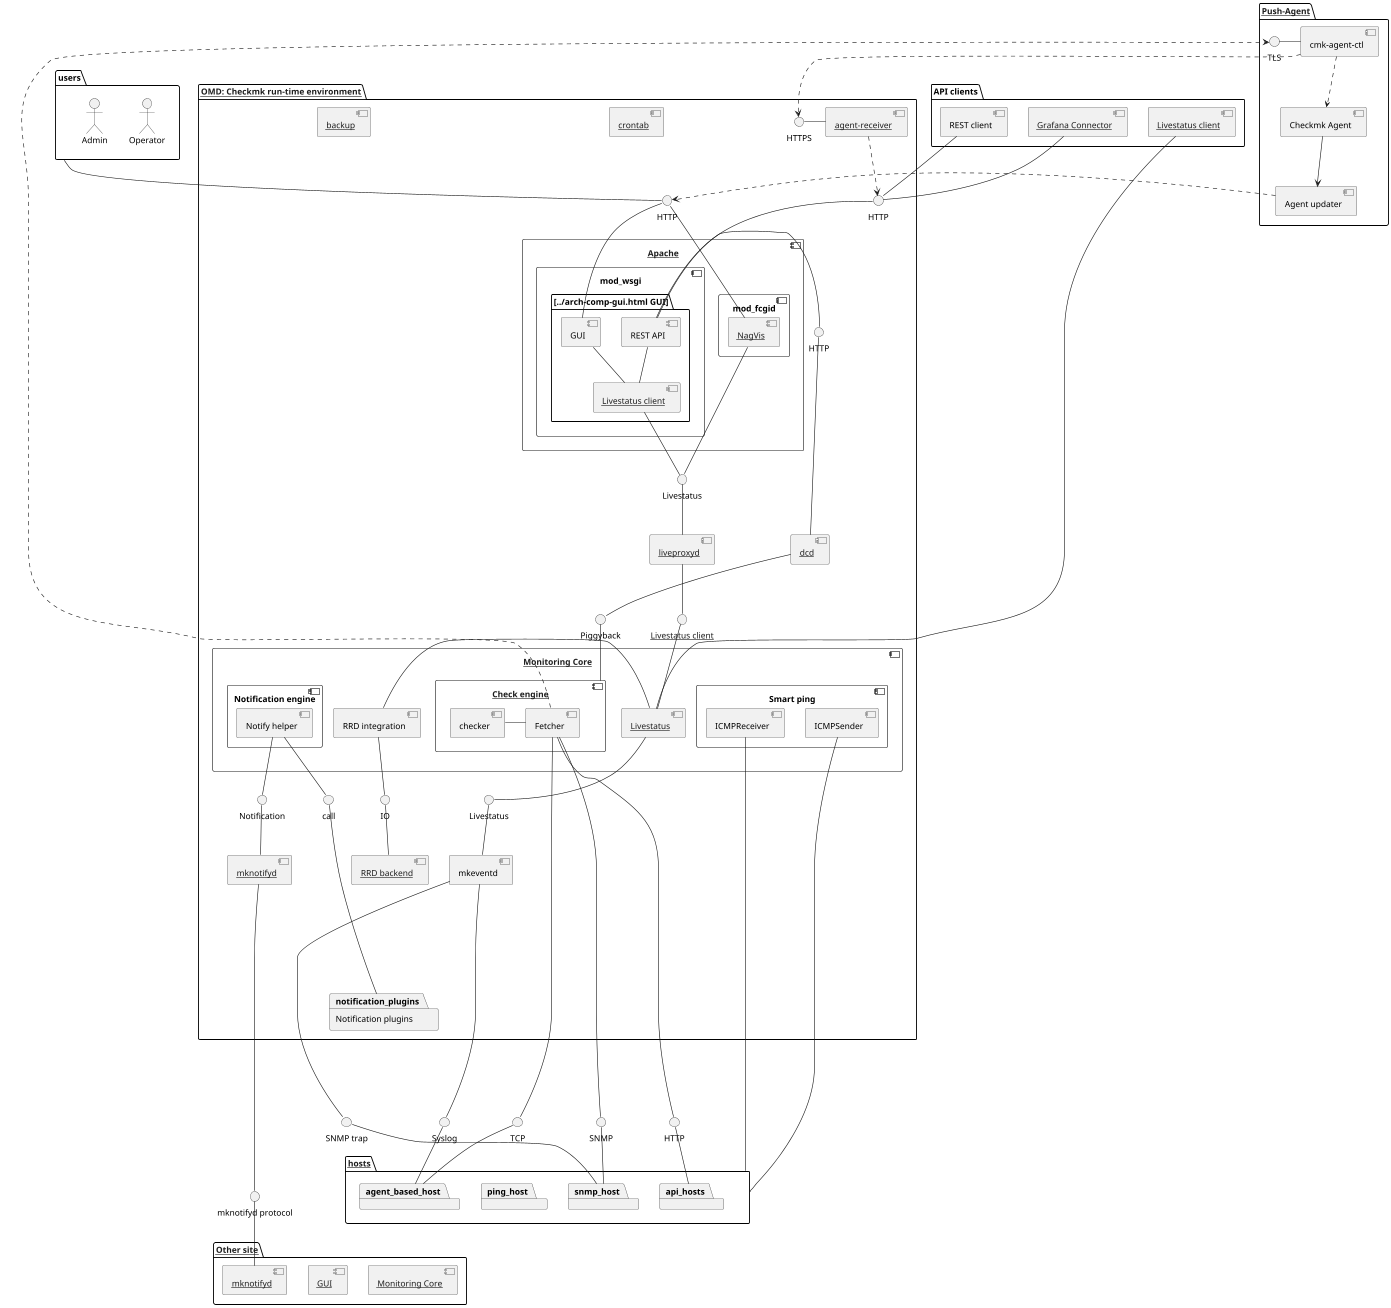 @startuml
skinparam componentStyle uml2
skinparam monochrome true
' Remove shadows
skinparam shadowing false
scale 0.6

package users {
    actor "Operator" as operator
    actor "Admin" as admin
}

package "API clients" as api_clients {
    component "[[../arch-comp-grafana-connector.html Grafana Connector]]" as grafana_connector
    component "REST client" as rest_api_client
    component "[[../arch-comp-livestatus-client.html Livestatus client]]" as external_livestatus_client
}

package "[[../arch-comp-omd.html OMD: Checkmk run-time environment]]" as omd {
    interface HTTP as http_gui
    interface HTTP as http_rest_api
    interface HTTPS as https_agent_receiver

    component "[[../arch-comp-apache.html Apache]]" as apache {
        component "mod_wsgi" as mod_wsgi {
            package "[[../arch-comp-gui.html GUI]]" {
                component GUI
                component "REST API" as rest_api
                component "[[../arch-comp-livestatus-client.html Livestatus client]]" as apache_livestatus_client
            }
        }
        component mod_fcgid {
            component "[[../arch-comp-nagvis.html NagVis]]" as nagvis
        }
    }
    interface Livestatus as apache_livestatus

    component "[[../arch-comp-agent-receiver.html agent-receiver]]" as agent_receiver

    component "[[../arch-comp-core.html Monitoring Core]]" as cmc {
        component "RRD integration" as rrd_integration
        component "[[../arch-comp-livestatus.html Livestatus]]" as cmc_livestatus_server
        component "[[../arch-comp-checkengine.html Check engine]]" as check_engine {
            component checker
            component Fetcher
        }
        component "Smart ping" as smart_ping {
            component ICMPReceiver
            component ICMPSender
        }
        component "Notification engine" as cmc_notify {
            component "Notify helper" as notify_helper
        }
    }
    interface "call" as call_notification_plugins

    component "[[../arch-comp-crontab.html crontab]]" as crontab
    component "[[../arch-comp-backup.html backup]]" as backup

    component "[[../arch-comp-liveproxyd.html liveproxyd]]" as liveproxyd
    interface "[[../arch-comp-livestatus-client.html Livestatus client]]" as liveproxyd_livestatus_client

    component "[[../arch-comp-dcd.html dcd]]" as dcd
    interface "HTTP" as dcd_web_api_client
    interface Piggyback as dcd_piggyback

    component mkeventd
    interface Livestatus as mkeventd_livestatus

    component "[[../arch-comp-mknotifyd.html mknotifyd]]" as mknotifyd
    interface Notification as mknotifyd_notification

    component "[[../arch-comp-rrd-backend.html RRD backend]]" as rrd_backend
    interface "IO" as rrd_io

    package "Notification plugins" as notification_plugins
}

package "[[../arch-comp-distributed.html Other site]]" as other_site {
    component "[[../arch-comp-core.html Monitoring Core]]" as cmc_other_site
    component "[[../arch-comp-gui.html GUI]]" as gui_other_site
    component "[[../arch-comp-mknotifyd.html mknotifyd]]" as mknotifyd_other_site
}
interface "mknotifyd protocol" as mknotifyd_protocol

package "[[../arch-comp-hosts.html hosts]]" as hosts {
    package agent_based_host
    package snmp_host
    package ping_host
    package api_hosts
}

package "[[../arch-comp-push-agent.html Push-Agent]]" as push-agent {
    component "Checkmk Agent" as checkmk_agent
    component "cmk-agent-ctl" as cmk_agent_ctl
    component "Agent updater" as agent_updater
    interface TLS as tls_agent
}

interface TCP
interface Syslog
interface SNMP
interface "SNMP trap" as trap
interface HTTP as api_hosts_http

users -- http_gui
rest_api_client -- http_rest_api
grafana_connector -- http_rest_api

http_gui -- GUI
http_gui -- nagvis
http_rest_api -- rest_api

https_agent_receiver - agent_receiver
agent_receiver ..> http_rest_api

GUI -- apache_livestatus_client
rest_api -- apache_livestatus_client
apache_livestatus_client -- apache_livestatus
nagvis -- apache_livestatus
apache_livestatus -- liveproxyd

liveproxyd -- liveproxyd_livestatus_client
liveproxyd_livestatus_client -- cmc_livestatus_server

dcd_web_api_client -- dcd
dcd -- dcd_piggyback
dcd_web_api_client - rest_api
dcd_piggyback -- check_engine

' Help visualization
notify_helper -[hidden]r-> rrd_integration
rrd_integration - cmc_livestatus_server
checker - Fetcher

external_livestatus_client -- cmc_livestatus_server
Fetcher ------ TCP
Fetcher ------ SNMP
Fetcher ------ api_hosts_http
TCP -- agent_based_host
SNMP -- snmp_host
api_hosts_http -- api_hosts
ICMPSender ----- hosts
ICMPReceiver ----- hosts

rrd_integration -- rrd_io
rrd_io -- rrd_backend

notify_helper -- call_notification_plugins
call_notification_plugins ----- notification_plugins
notify_helper -- mknotifyd_notification
mknotifyd_notification -- mknotifyd
mknotifyd ------- mknotifyd_protocol
mknotifyd_protocol -- mknotifyd_other_site

cmc_livestatus_server -- mkeventd_livestatus
mkeventd_livestatus -- mkeventd
mkeventd --- Syslog
Syslog -- agent_based_host
mkeventd ------ trap
trap -- snmp_host

tls_agent - cmk_agent_ctl
cmk_agent_ctl ..> checkmk_agent

cmk_agent_ctl ..> https_agent_receiver
Fetcher ..> tls_agent
agent_updater ..> http_gui
checkmk_agent --> agent_updater

@enduml
